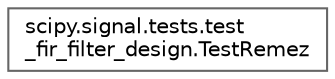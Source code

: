 digraph "Graphical Class Hierarchy"
{
 // LATEX_PDF_SIZE
  bgcolor="transparent";
  edge [fontname=Helvetica,fontsize=10,labelfontname=Helvetica,labelfontsize=10];
  node [fontname=Helvetica,fontsize=10,shape=box,height=0.2,width=0.4];
  rankdir="LR";
  Node0 [id="Node000000",label="scipy.signal.tests.test\l_fir_filter_design.TestRemez",height=0.2,width=0.4,color="grey40", fillcolor="white", style="filled",URL="$da/da0/classscipy_1_1signal_1_1tests_1_1test__fir__filter__design_1_1TestRemez.html",tooltip=" "];
}
